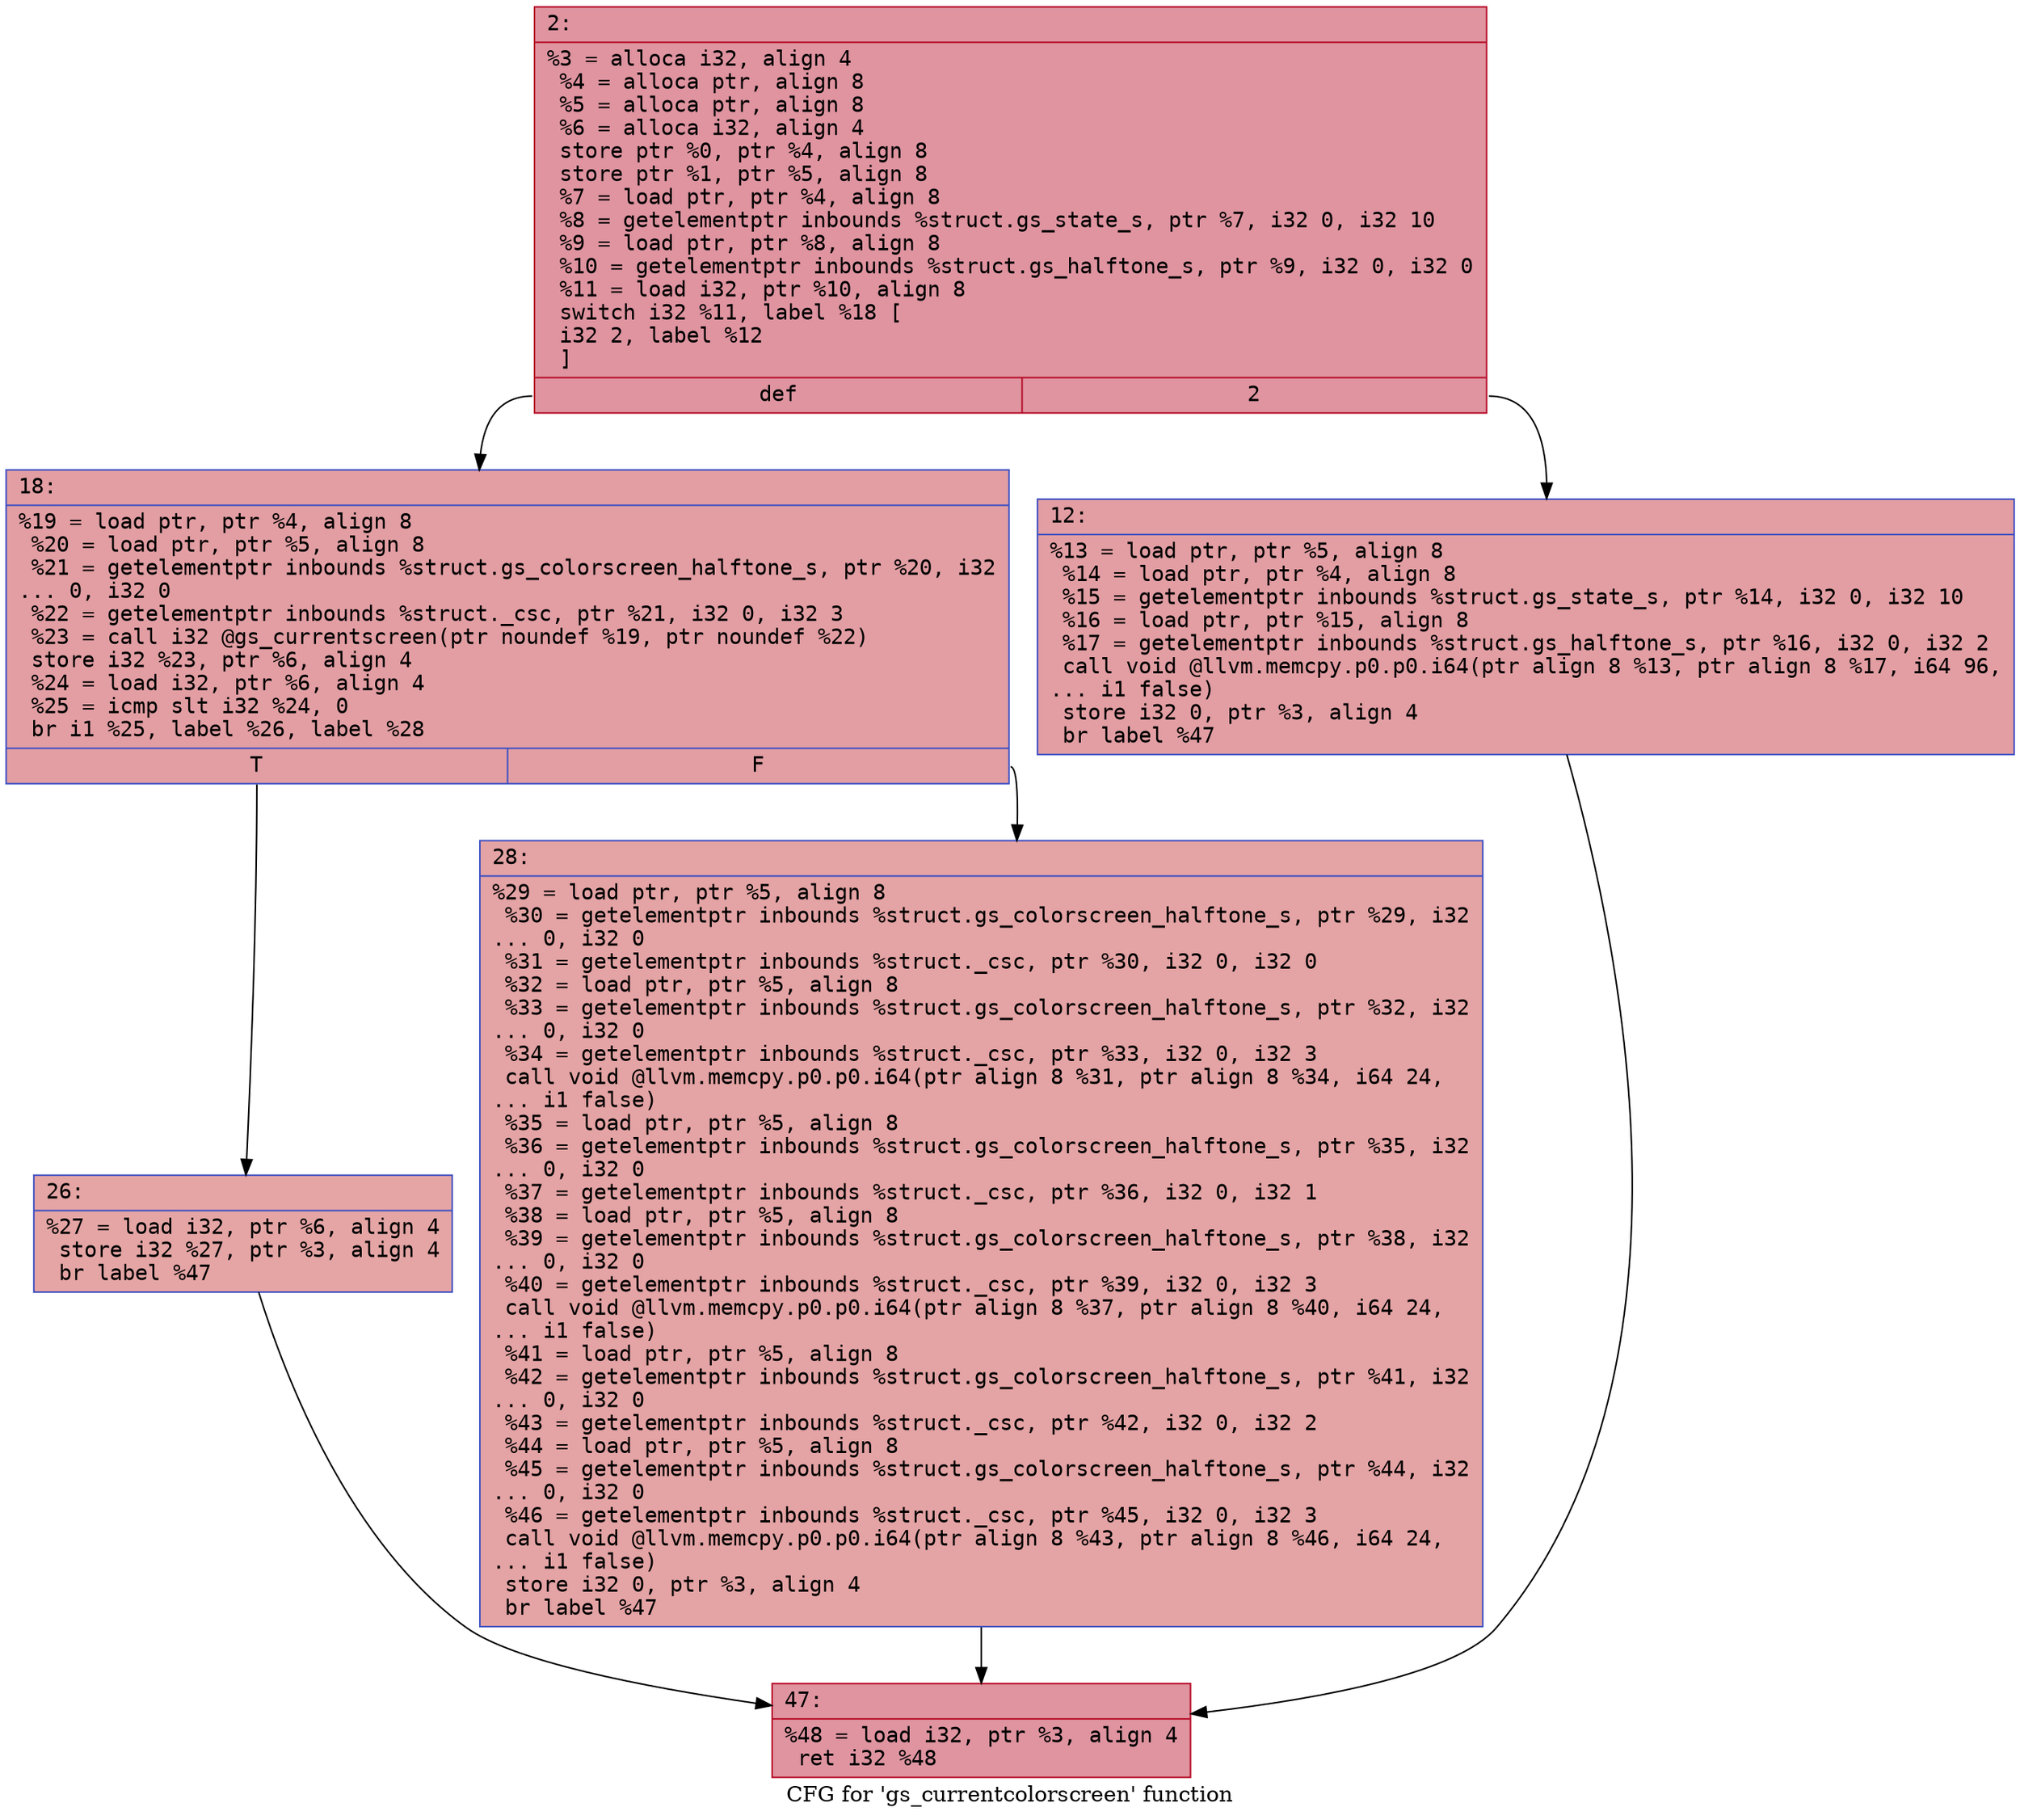 digraph "CFG for 'gs_currentcolorscreen' function" {
	label="CFG for 'gs_currentcolorscreen' function";

	Node0x6000013be990 [shape=record,color="#b70d28ff", style=filled, fillcolor="#b70d2870" fontname="Courier",label="{2:\l|  %3 = alloca i32, align 4\l  %4 = alloca ptr, align 8\l  %5 = alloca ptr, align 8\l  %6 = alloca i32, align 4\l  store ptr %0, ptr %4, align 8\l  store ptr %1, ptr %5, align 8\l  %7 = load ptr, ptr %4, align 8\l  %8 = getelementptr inbounds %struct.gs_state_s, ptr %7, i32 0, i32 10\l  %9 = load ptr, ptr %8, align 8\l  %10 = getelementptr inbounds %struct.gs_halftone_s, ptr %9, i32 0, i32 0\l  %11 = load i32, ptr %10, align 8\l  switch i32 %11, label %18 [\l    i32 2, label %12\l  ]\l|{<s0>def|<s1>2}}"];
	Node0x6000013be990:s0 -> Node0x6000013bea30[tooltip="2 -> 18\nProbability 50.00%" ];
	Node0x6000013be990:s1 -> Node0x6000013be9e0[tooltip="2 -> 12\nProbability 50.00%" ];
	Node0x6000013be9e0 [shape=record,color="#3d50c3ff", style=filled, fillcolor="#be242e70" fontname="Courier",label="{12:\l|  %13 = load ptr, ptr %5, align 8\l  %14 = load ptr, ptr %4, align 8\l  %15 = getelementptr inbounds %struct.gs_state_s, ptr %14, i32 0, i32 10\l  %16 = load ptr, ptr %15, align 8\l  %17 = getelementptr inbounds %struct.gs_halftone_s, ptr %16, i32 0, i32 2\l  call void @llvm.memcpy.p0.p0.i64(ptr align 8 %13, ptr align 8 %17, i64 96,\l... i1 false)\l  store i32 0, ptr %3, align 4\l  br label %47\l}"];
	Node0x6000013be9e0 -> Node0x6000013beb20[tooltip="12 -> 47\nProbability 100.00%" ];
	Node0x6000013bea30 [shape=record,color="#3d50c3ff", style=filled, fillcolor="#be242e70" fontname="Courier",label="{18:\l|  %19 = load ptr, ptr %4, align 8\l  %20 = load ptr, ptr %5, align 8\l  %21 = getelementptr inbounds %struct.gs_colorscreen_halftone_s, ptr %20, i32\l... 0, i32 0\l  %22 = getelementptr inbounds %struct._csc, ptr %21, i32 0, i32 3\l  %23 = call i32 @gs_currentscreen(ptr noundef %19, ptr noundef %22)\l  store i32 %23, ptr %6, align 4\l  %24 = load i32, ptr %6, align 4\l  %25 = icmp slt i32 %24, 0\l  br i1 %25, label %26, label %28\l|{<s0>T|<s1>F}}"];
	Node0x6000013bea30:s0 -> Node0x6000013bea80[tooltip="18 -> 26\nProbability 37.50%" ];
	Node0x6000013bea30:s1 -> Node0x6000013bead0[tooltip="18 -> 28\nProbability 62.50%" ];
	Node0x6000013bea80 [shape=record,color="#3d50c3ff", style=filled, fillcolor="#c5333470" fontname="Courier",label="{26:\l|  %27 = load i32, ptr %6, align 4\l  store i32 %27, ptr %3, align 4\l  br label %47\l}"];
	Node0x6000013bea80 -> Node0x6000013beb20[tooltip="26 -> 47\nProbability 100.00%" ];
	Node0x6000013bead0 [shape=record,color="#3d50c3ff", style=filled, fillcolor="#c32e3170" fontname="Courier",label="{28:\l|  %29 = load ptr, ptr %5, align 8\l  %30 = getelementptr inbounds %struct.gs_colorscreen_halftone_s, ptr %29, i32\l... 0, i32 0\l  %31 = getelementptr inbounds %struct._csc, ptr %30, i32 0, i32 0\l  %32 = load ptr, ptr %5, align 8\l  %33 = getelementptr inbounds %struct.gs_colorscreen_halftone_s, ptr %32, i32\l... 0, i32 0\l  %34 = getelementptr inbounds %struct._csc, ptr %33, i32 0, i32 3\l  call void @llvm.memcpy.p0.p0.i64(ptr align 8 %31, ptr align 8 %34, i64 24,\l... i1 false)\l  %35 = load ptr, ptr %5, align 8\l  %36 = getelementptr inbounds %struct.gs_colorscreen_halftone_s, ptr %35, i32\l... 0, i32 0\l  %37 = getelementptr inbounds %struct._csc, ptr %36, i32 0, i32 1\l  %38 = load ptr, ptr %5, align 8\l  %39 = getelementptr inbounds %struct.gs_colorscreen_halftone_s, ptr %38, i32\l... 0, i32 0\l  %40 = getelementptr inbounds %struct._csc, ptr %39, i32 0, i32 3\l  call void @llvm.memcpy.p0.p0.i64(ptr align 8 %37, ptr align 8 %40, i64 24,\l... i1 false)\l  %41 = load ptr, ptr %5, align 8\l  %42 = getelementptr inbounds %struct.gs_colorscreen_halftone_s, ptr %41, i32\l... 0, i32 0\l  %43 = getelementptr inbounds %struct._csc, ptr %42, i32 0, i32 2\l  %44 = load ptr, ptr %5, align 8\l  %45 = getelementptr inbounds %struct.gs_colorscreen_halftone_s, ptr %44, i32\l... 0, i32 0\l  %46 = getelementptr inbounds %struct._csc, ptr %45, i32 0, i32 3\l  call void @llvm.memcpy.p0.p0.i64(ptr align 8 %43, ptr align 8 %46, i64 24,\l... i1 false)\l  store i32 0, ptr %3, align 4\l  br label %47\l}"];
	Node0x6000013bead0 -> Node0x6000013beb20[tooltip="28 -> 47\nProbability 100.00%" ];
	Node0x6000013beb20 [shape=record,color="#b70d28ff", style=filled, fillcolor="#b70d2870" fontname="Courier",label="{47:\l|  %48 = load i32, ptr %3, align 4\l  ret i32 %48\l}"];
}
